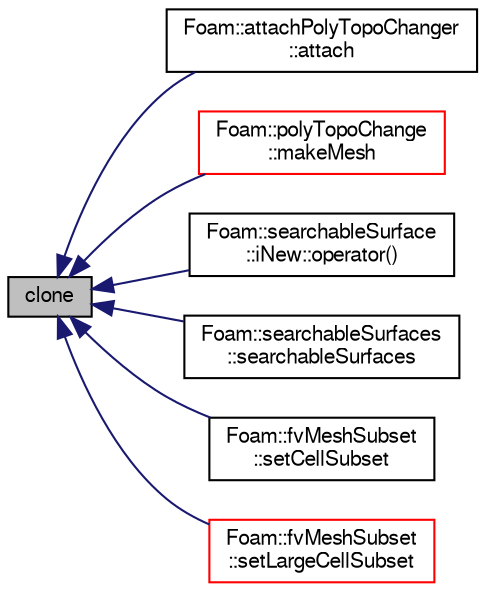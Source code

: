 digraph "clone"
{
  bgcolor="transparent";
  edge [fontname="FreeSans",fontsize="10",labelfontname="FreeSans",labelfontsize="10"];
  node [fontname="FreeSans",fontsize="10",shape=record];
  rankdir="LR";
  Node1 [label="clone",height=0.2,width=0.4,color="black", fillcolor="grey75", style="filled" fontcolor="black"];
  Node1 -> Node2 [dir="back",color="midnightblue",fontsize="10",style="solid",fontname="FreeSans"];
  Node2 [label="Foam::attachPolyTopoChanger\l::attach",height=0.2,width=0.4,color="black",URL="$a00073.html#a655f9a7493e609affecc9d220fb2a843",tooltip="Attach mesh. By default filter out empty patches. "];
  Node1 -> Node3 [dir="back",color="midnightblue",fontsize="10",style="solid",fontname="FreeSans"];
  Node3 [label="Foam::polyTopoChange\l::makeMesh",height=0.2,width=0.4,color="red",URL="$a01881.html#a53cd346c4116b75d2e9540d07c212149",tooltip="Create new mesh with old mesh patches. "];
  Node1 -> Node4 [dir="back",color="midnightblue",fontsize="10",style="solid",fontname="FreeSans"];
  Node4 [label="Foam::searchableSurface\l::iNew::operator()",height=0.2,width=0.4,color="black",URL="$a01057.html#a4b90f034c0cba9095e3f55cd7e4bfb33"];
  Node1 -> Node5 [dir="back",color="midnightblue",fontsize="10",style="solid",fontname="FreeSans"];
  Node5 [label="Foam::searchableSurfaces\l::searchableSurfaces",height=0.2,width=0.4,color="black",URL="$a02200.html#a728d2d5193c640e1884f841fccc9c21f",tooltip="Construct from dictionary and whether to construct names always. "];
  Node1 -> Node6 [dir="back",color="midnightblue",fontsize="10",style="solid",fontname="FreeSans"];
  Node6 [label="Foam::fvMeshSubset\l::setCellSubset",height=0.2,width=0.4,color="black",URL="$a00856.html#a7007bf1daafcf75caa93fdb67143236e",tooltip="Set the subset. Create &quot;oldInternalFaces&quot; patch for exposed. "];
  Node1 -> Node7 [dir="back",color="midnightblue",fontsize="10",style="solid",fontname="FreeSans"];
  Node7 [label="Foam::fvMeshSubset\l::setLargeCellSubset",height=0.2,width=0.4,color="red",URL="$a00856.html#aa5aecd31ebb23c10811eb60949808165",tooltip="Set the subset from all cells with region == currentRegion. "];
}
